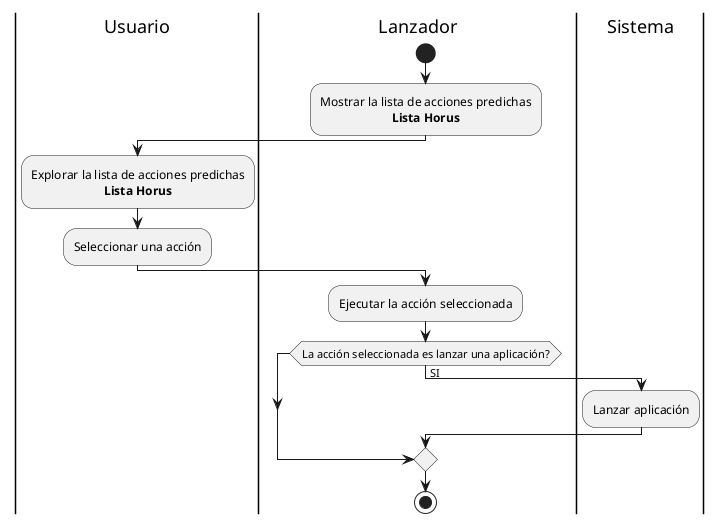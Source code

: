 
@startuml PPDA#37.activity.es

skinparam monochrome true
skinparam defaultTextAlignment center

|Usuario|
|Lanzador|
start
:Mostrar la lista de acciones predichas\n**Lista Horus**;
|Usuario|
:Explorar la lista de acciones predichas\n**Lista Horus**;
:Seleccionar una acción;
|Lanzador|
:Ejecutar la acción seleccionada;
if (La acción seleccionada es lanzar una aplicación?) then (SI)
    |Sistema|
    :Lanzar aplicación;
endif
|Lanzador|
stop

@enduml
